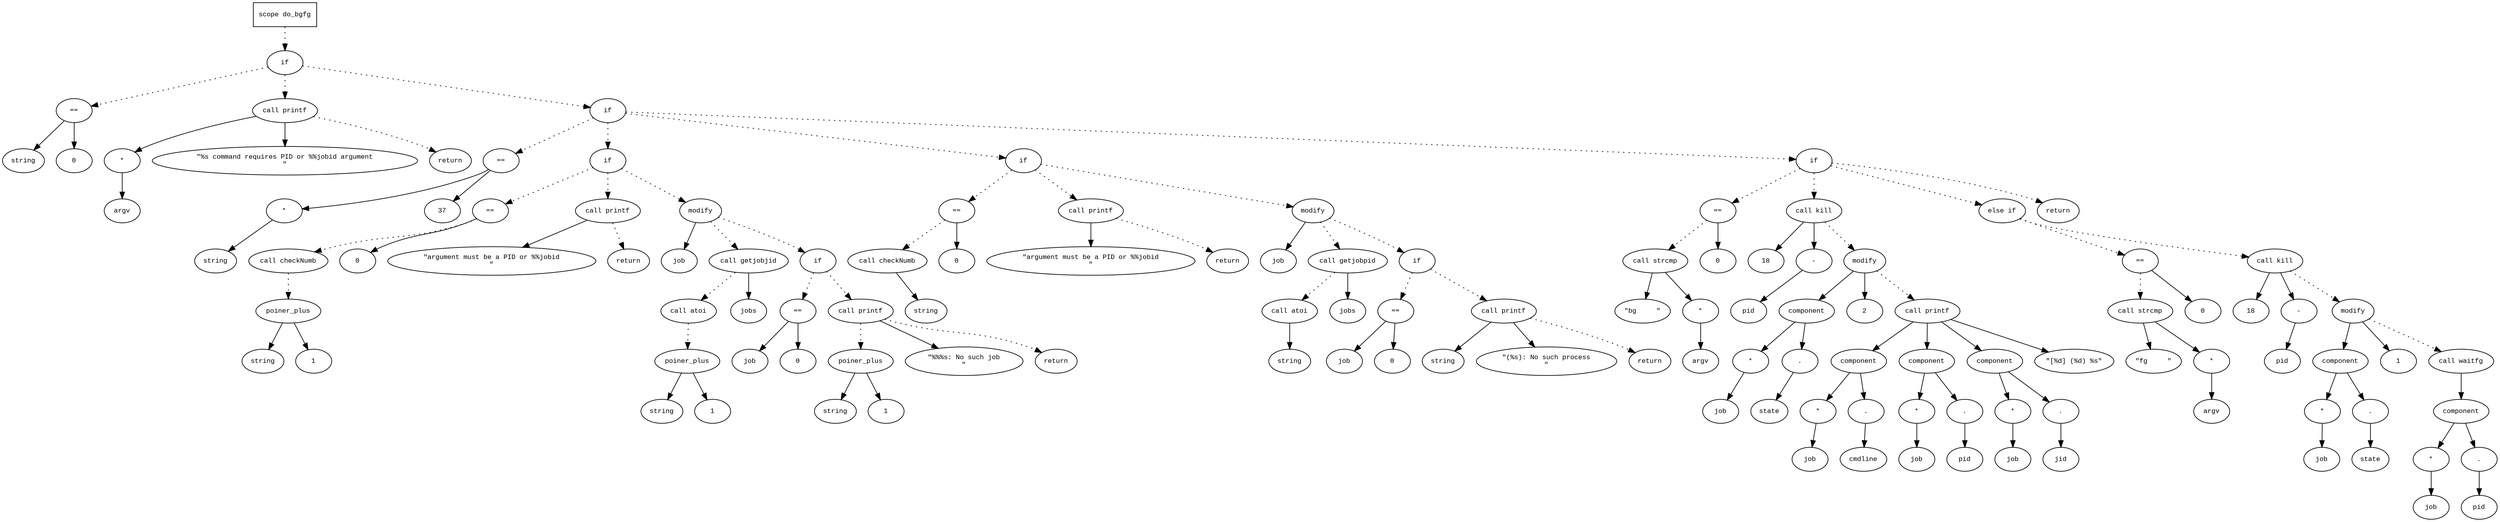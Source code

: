 digraph AST {
  graph [fontname="Times New Roman",fontsize=10];
  node  [fontname="Courier New",fontsize=10];
  edge  [fontname="Times New Roman",fontsize=10];

  node1 [label="scope do_bgfg",shape=box];
  node2 [label="if",shape=ellipse];
  node1 -> node2 [style=dotted];
  node3 [label="==",shape=ellipse];
  node4 [label="string",shape=ellipse];
  node3 -> node4;
  node5 [label="0",shape=ellipse];
  node3 -> node5;
  node2 -> node3 [style=dotted];
  node6 [label="call printf",shape=ellipse];
  node7 [label="*",shape=ellipse];
  node8 [label="argv",shape=ellipse];
  node7 -> node8;
  node6 -> node7;
  node9 [label="\"%s command requires PID or %%jobid argument
\"",shape=ellipse];
  node6 -> node9;
  node2 -> node6 [style=dotted];
  node10 [label="return",shape=ellipse];
  node6 -> node10 [style=dotted];
  node11 [label="if",shape=ellipse];
  node2 -> node11 [style=dotted];
  node12 [label="==",shape=ellipse];
  node13 [label="*",shape=ellipse];
  node14 [label="string",shape=ellipse];
  node13 -> node14;
  node12 -> node13;
  node15 [label="37",shape=ellipse];
  node12 -> node15;
  node11 -> node12 [style=dotted];
  node16 [label="if",shape=ellipse];
  node11 -> node16 [style=dotted];
  node17 [label="==",shape=ellipse];
  node18 [label="call checkNumb",shape=ellipse];
  node19 [label="poiner_plus",shape=ellipse];
  node20 [label="string",shape=ellipse];
  node19 -> node20;
  node21 [label="1",shape=ellipse];
  node19 -> node21;
  node18 -> node19 [style=dotted];
  node17 -> node18 [style=dotted];
  node22 [label="0",shape=ellipse];
  node17 -> node22;
  node16 -> node17 [style=dotted];
  node23 [label="call printf",shape=ellipse];
  node24 [label="\"argument must be a PID or %%jobid
\"",shape=ellipse];
  node23 -> node24;
  node16 -> node23 [style=dotted];
  node25 [label="return",shape=ellipse];
  node23 -> node25 [style=dotted];
  node26 [label="modify",shape=ellipse];
  node27 [label="job",shape=ellipse];
  node26 -> node27;
  node28 [label="call getjobjid",shape=ellipse];
  node29 [label="call atoi",shape=ellipse];
  node30 [label="poiner_plus",shape=ellipse];
  node31 [label="string",shape=ellipse];
  node30 -> node31;
  node32 [label="1",shape=ellipse];
  node30 -> node32;
  node29 -> node30 [style=dotted];
  node28 -> node29 [style=dotted];
  node33 [label="jobs",shape=ellipse];
  node28 -> node33;
  node26 -> node28 [style=dotted];
  node16 -> node26 [style=dotted];
  node34 [label="if",shape=ellipse];
  node26 -> node34 [style=dotted];
  node35 [label="==",shape=ellipse];
  node36 [label="job",shape=ellipse];
  node35 -> node36;
  node37 [label="0",shape=ellipse];
  node35 -> node37;
  node34 -> node35 [style=dotted];
  node38 [label="call printf",shape=ellipse];
  node39 [label="poiner_plus",shape=ellipse];
  node40 [label="string",shape=ellipse];
  node39 -> node40;
  node41 [label="1",shape=ellipse];
  node39 -> node41;
  node38 -> node39 [style=dotted];
  node42 [label="\"%%%s: No such job
\"",shape=ellipse];
  node38 -> node42;
  node34 -> node38 [style=dotted];
  node43 [label="return",shape=ellipse];
  node38 -> node43 [style=dotted];
  node44 [label="if",shape=ellipse];
  node11 -> node44 [style=dotted];
  node45 [label="==",shape=ellipse];
  node46 [label="call checkNumb",shape=ellipse];
  node47 [label="string",shape=ellipse];
  node46 -> node47;
  node45 -> node46 [style=dotted];
  node48 [label="0",shape=ellipse];
  node45 -> node48;
  node44 -> node45 [style=dotted];
  node49 [label="call printf",shape=ellipse];
  node50 [label="\"argument must be a PID or %%jobid
\"",shape=ellipse];
  node49 -> node50;
  node44 -> node49 [style=dotted];
  node51 [label="return",shape=ellipse];
  node49 -> node51 [style=dotted];
  node52 [label="modify",shape=ellipse];
  node53 [label="job",shape=ellipse];
  node52 -> node53;
  node54 [label="call getjobpid",shape=ellipse];
  node55 [label="call atoi",shape=ellipse];
  node56 [label="string",shape=ellipse];
  node55 -> node56;
  node54 -> node55 [style=dotted];
  node57 [label="jobs",shape=ellipse];
  node54 -> node57;
  node52 -> node54 [style=dotted];
  node44 -> node52 [style=dotted];
  node58 [label="if",shape=ellipse];
  node52 -> node58 [style=dotted];
  node59 [label="==",shape=ellipse];
  node60 [label="job",shape=ellipse];
  node59 -> node60;
  node61 [label="0",shape=ellipse];
  node59 -> node61;
  node58 -> node59 [style=dotted];
  node62 [label="call printf",shape=ellipse];
  node63 [label="string",shape=ellipse];
  node62 -> node63;
  node64 [label="\"(%s): No such process
\"",shape=ellipse];
  node62 -> node64;
  node58 -> node62 [style=dotted];
  node65 [label="return",shape=ellipse];
  node62 -> node65 [style=dotted];
  node66 [label="if",shape=ellipse];
  node11 -> node66 [style=dotted];
  node67 [label="==",shape=ellipse];
  node68 [label="call strcmp",shape=ellipse];
  node69 [label="\"bg     \"",shape=ellipse];
  node68 -> node69;
  node70 [label="*",shape=ellipse];
  node71 [label="argv",shape=ellipse];
  node70 -> node71;
  node68 -> node70;
  node67 -> node68 [style=dotted];
  node72 [label="0",shape=ellipse];
  node67 -> node72;
  node66 -> node67 [style=dotted];
  node73 [label="call kill",shape=ellipse];
  node74 [label="18",shape=ellipse];
  node73 -> node74;
  node75 [label="-",shape=ellipse];
  node76 [label="pid",shape=ellipse];
  node75 -> node76;
  node73 -> node75;
  node66 -> node73 [style=dotted];
  node77 [label="modify",shape=ellipse];
  node78 [label="component",shape=ellipse];
  node77 -> node78;
  node79 [label="*",shape=ellipse];
  node80 [label="job",shape=ellipse];
  node79 -> node80;
  node78 -> node79;
  node81 [label=".",shape=ellipse];
  node78 -> node81;
  node82 [label="state",shape=ellipse];
  node81 -> node82;
  node83 [label="2",shape=ellipse];
  node77 -> node83;
  node73 -> node77 [style=dotted];
  node84 [label="call printf",shape=ellipse];
  node85 [label="component",shape=ellipse];
  node84 -> node85;
  node86 [label="*",shape=ellipse];
  node87 [label="job",shape=ellipse];
  node86 -> node87;
  node85 -> node86;
  node88 [label=".",shape=ellipse];
  node85 -> node88;
  node89 [label="cmdline",shape=ellipse];
  node88 -> node89;
  node90 [label="component",shape=ellipse];
  node84 -> node90;
  node91 [label="*",shape=ellipse];
  node92 [label="job",shape=ellipse];
  node91 -> node92;
  node90 -> node91;
  node93 [label=".",shape=ellipse];
  node90 -> node93;
  node94 [label="pid",shape=ellipse];
  node93 -> node94;
  node95 [label="component",shape=ellipse];
  node84 -> node95;
  node96 [label="*",shape=ellipse];
  node97 [label="job",shape=ellipse];
  node96 -> node97;
  node95 -> node96;
  node98 [label=".",shape=ellipse];
  node95 -> node98;
  node99 [label="jid",shape=ellipse];
  node98 -> node99;
  node100 [label="\"[%d] (%d) %s\"",shape=ellipse];
  node84 -> node100;
  node77 -> node84 [style=dotted];
  node101 [label="else if",shape=ellipse];
  node66 -> node101 [style=dotted];
  node102 [label="==",shape=ellipse];
  node103 [label="call strcmp",shape=ellipse];
  node104 [label="\"fg     \"",shape=ellipse];
  node103 -> node104;
  node105 [label="*",shape=ellipse];
  node106 [label="argv",shape=ellipse];
  node105 -> node106;
  node103 -> node105;
  node102 -> node103 [style=dotted];
  node107 [label="0",shape=ellipse];
  node102 -> node107;
  node101 -> node102 [style=dotted];
  node108 [label="call kill",shape=ellipse];
  node109 [label="18",shape=ellipse];
  node108 -> node109;
  node110 [label="-",shape=ellipse];
  node111 [label="pid",shape=ellipse];
  node110 -> node111;
  node108 -> node110;
  node101 -> node108 [style=dotted];
  node112 [label="modify",shape=ellipse];
  node113 [label="component",shape=ellipse];
  node112 -> node113;
  node114 [label="*",shape=ellipse];
  node115 [label="job",shape=ellipse];
  node114 -> node115;
  node113 -> node114;
  node116 [label=".",shape=ellipse];
  node113 -> node116;
  node117 [label="state",shape=ellipse];
  node116 -> node117;
  node118 [label="1",shape=ellipse];
  node112 -> node118;
  node108 -> node112 [style=dotted];
  node119 [label="call waitfg",shape=ellipse];
  node120 [label="component",shape=ellipse];
  node119 -> node120;
  node121 [label="*",shape=ellipse];
  node122 [label="job",shape=ellipse];
  node121 -> node122;
  node120 -> node121;
  node123 [label=".",shape=ellipse];
  node120 -> node123;
  node124 [label="pid",shape=ellipse];
  node123 -> node124;
  node112 -> node119 [style=dotted];
  node125 [label="return",shape=ellipse];
  node66 -> node125 [style=dotted];
} 